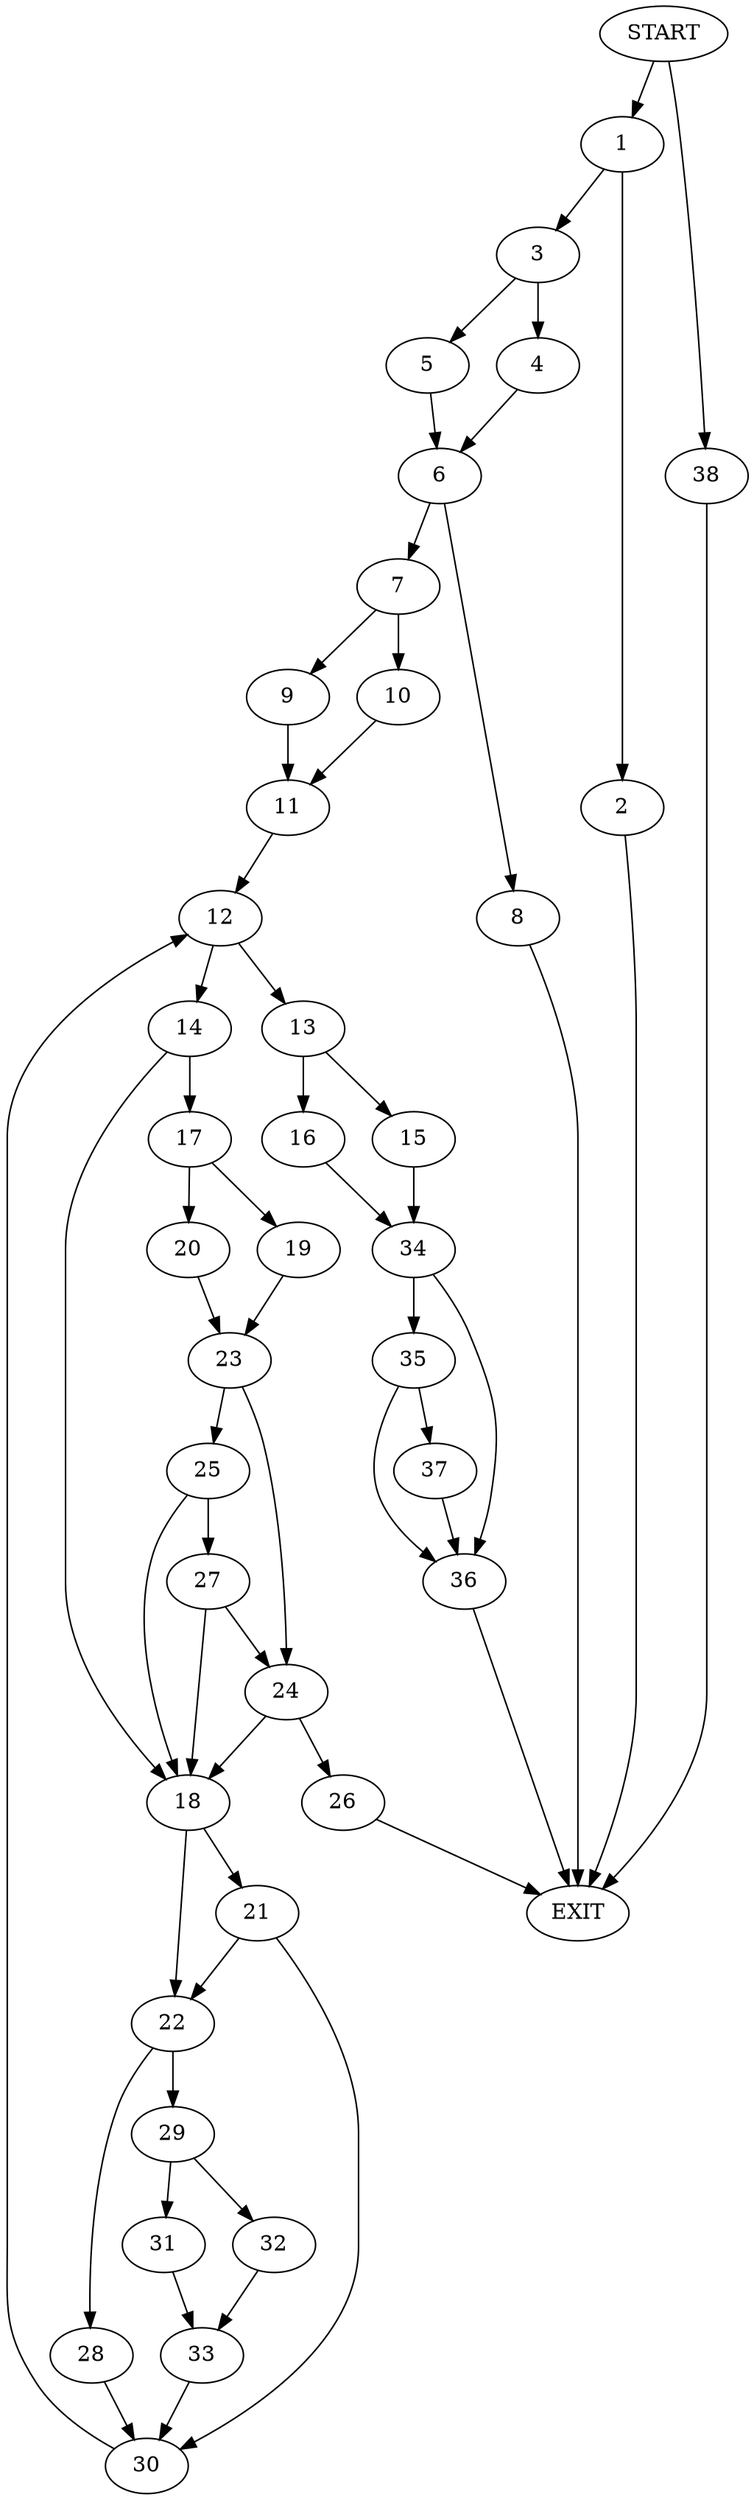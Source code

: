 digraph {
0 [label="START"]
39 [label="EXIT"]
0 -> 1
1 -> 2
1 -> 3
2 -> 39
3 -> 4
3 -> 5
4 -> 6
5 -> 6
6 -> 7
6 -> 8
7 -> 9
7 -> 10
8 -> 39
9 -> 11
10 -> 11
11 -> 12
12 -> 13
12 -> 14
13 -> 15
13 -> 16
14 -> 17
14 -> 18
17 -> 19
17 -> 20
18 -> 21
18 -> 22
20 -> 23
19 -> 23
23 -> 24
23 -> 25
24 -> 26
24 -> 18
25 -> 27
25 -> 18
27 -> 24
27 -> 18
26 -> 39
22 -> 28
22 -> 29
21 -> 22
21 -> 30
30 -> 12
28 -> 30
29 -> 31
29 -> 32
31 -> 33
32 -> 33
33 -> 30
15 -> 34
16 -> 34
34 -> 35
34 -> 36
35 -> 37
35 -> 36
36 -> 39
37 -> 36
0 -> 38
38 -> 39
}
